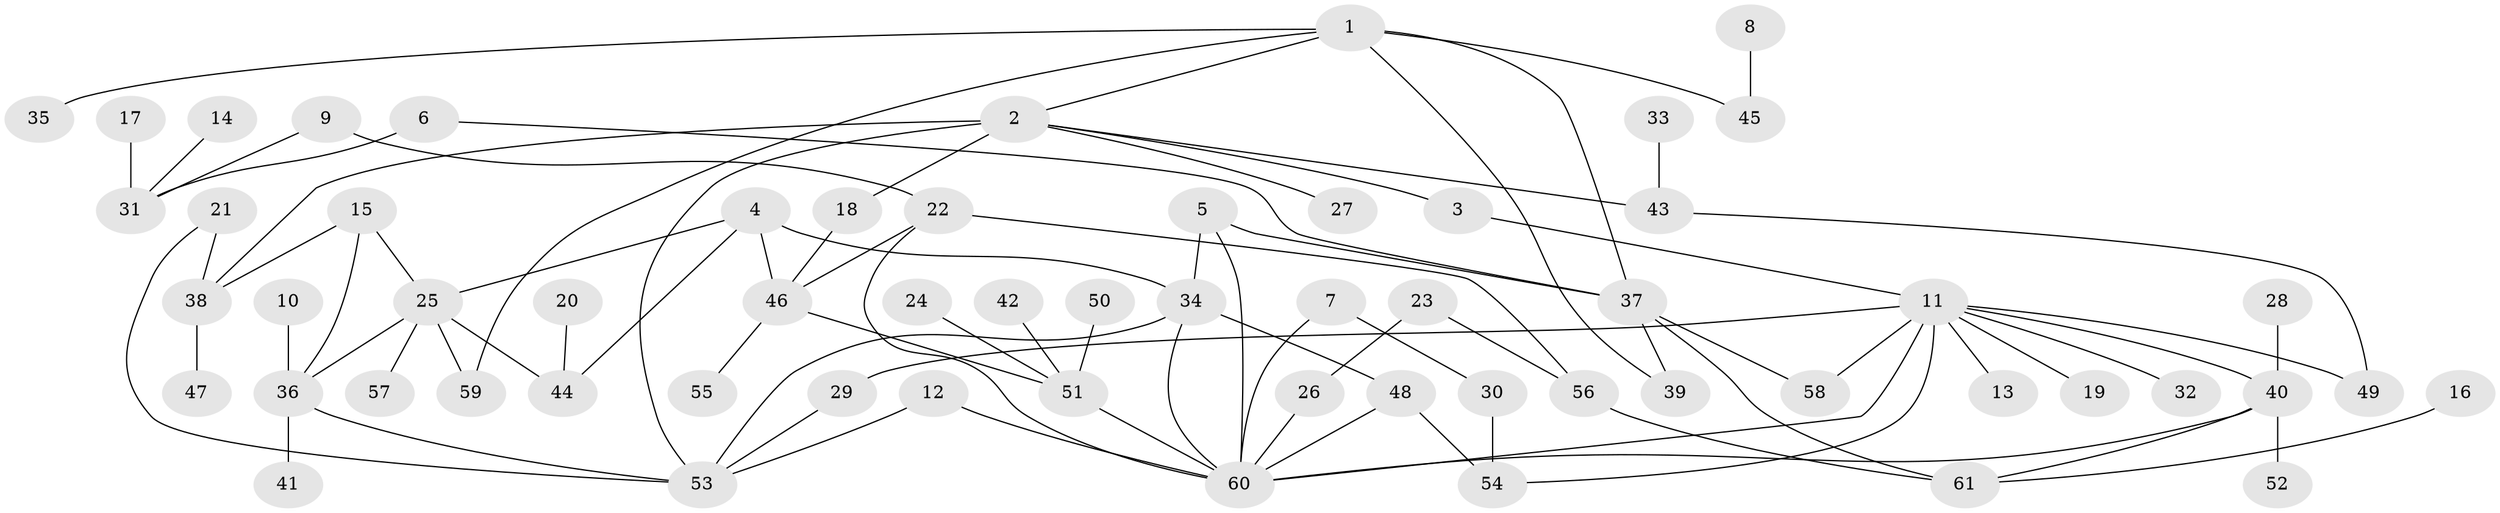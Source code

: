 // original degree distribution, {8: 0.008264462809917356, 2: 0.2975206611570248, 3: 0.17355371900826447, 4: 0.049586776859504134, 7: 0.024793388429752067, 6: 0.01652892561983471, 9: 0.01652892561983471, 5: 0.05785123966942149, 1: 0.35537190082644626}
// Generated by graph-tools (version 1.1) at 2025/49/03/09/25 03:49:26]
// undirected, 61 vertices, 85 edges
graph export_dot {
graph [start="1"]
  node [color=gray90,style=filled];
  1;
  2;
  3;
  4;
  5;
  6;
  7;
  8;
  9;
  10;
  11;
  12;
  13;
  14;
  15;
  16;
  17;
  18;
  19;
  20;
  21;
  22;
  23;
  24;
  25;
  26;
  27;
  28;
  29;
  30;
  31;
  32;
  33;
  34;
  35;
  36;
  37;
  38;
  39;
  40;
  41;
  42;
  43;
  44;
  45;
  46;
  47;
  48;
  49;
  50;
  51;
  52;
  53;
  54;
  55;
  56;
  57;
  58;
  59;
  60;
  61;
  1 -- 2 [weight=1.0];
  1 -- 35 [weight=1.0];
  1 -- 37 [weight=1.0];
  1 -- 39 [weight=1.0];
  1 -- 45 [weight=1.0];
  1 -- 59 [weight=1.0];
  2 -- 3 [weight=1.0];
  2 -- 18 [weight=1.0];
  2 -- 27 [weight=1.0];
  2 -- 38 [weight=2.0];
  2 -- 43 [weight=1.0];
  2 -- 53 [weight=1.0];
  3 -- 11 [weight=1.0];
  4 -- 25 [weight=1.0];
  4 -- 34 [weight=1.0];
  4 -- 44 [weight=1.0];
  4 -- 46 [weight=1.0];
  5 -- 34 [weight=1.0];
  5 -- 37 [weight=1.0];
  5 -- 60 [weight=1.0];
  6 -- 31 [weight=1.0];
  6 -- 37 [weight=1.0];
  7 -- 30 [weight=1.0];
  7 -- 60 [weight=1.0];
  8 -- 45 [weight=1.0];
  9 -- 22 [weight=1.0];
  9 -- 31 [weight=1.0];
  10 -- 36 [weight=1.0];
  11 -- 13 [weight=1.0];
  11 -- 19 [weight=1.0];
  11 -- 29 [weight=1.0];
  11 -- 32 [weight=1.0];
  11 -- 40 [weight=1.0];
  11 -- 49 [weight=1.0];
  11 -- 54 [weight=1.0];
  11 -- 58 [weight=1.0];
  11 -- 60 [weight=2.0];
  12 -- 53 [weight=1.0];
  12 -- 60 [weight=1.0];
  14 -- 31 [weight=1.0];
  15 -- 25 [weight=1.0];
  15 -- 36 [weight=1.0];
  15 -- 38 [weight=1.0];
  16 -- 61 [weight=1.0];
  17 -- 31 [weight=1.0];
  18 -- 46 [weight=1.0];
  20 -- 44 [weight=1.0];
  21 -- 38 [weight=1.0];
  21 -- 53 [weight=1.0];
  22 -- 46 [weight=1.0];
  22 -- 56 [weight=1.0];
  22 -- 60 [weight=1.0];
  23 -- 26 [weight=1.0];
  23 -- 56 [weight=1.0];
  24 -- 51 [weight=1.0];
  25 -- 36 [weight=1.0];
  25 -- 44 [weight=1.0];
  25 -- 57 [weight=1.0];
  25 -- 59 [weight=1.0];
  26 -- 60 [weight=1.0];
  28 -- 40 [weight=1.0];
  29 -- 53 [weight=1.0];
  30 -- 54 [weight=1.0];
  33 -- 43 [weight=1.0];
  34 -- 48 [weight=1.0];
  34 -- 53 [weight=1.0];
  34 -- 60 [weight=1.0];
  36 -- 41 [weight=1.0];
  36 -- 53 [weight=1.0];
  37 -- 39 [weight=1.0];
  37 -- 58 [weight=1.0];
  37 -- 61 [weight=1.0];
  38 -- 47 [weight=1.0];
  40 -- 52 [weight=1.0];
  40 -- 60 [weight=1.0];
  40 -- 61 [weight=1.0];
  42 -- 51 [weight=1.0];
  43 -- 49 [weight=1.0];
  46 -- 51 [weight=1.0];
  46 -- 55 [weight=1.0];
  48 -- 54 [weight=1.0];
  48 -- 60 [weight=1.0];
  50 -- 51 [weight=1.0];
  51 -- 60 [weight=1.0];
  56 -- 61 [weight=1.0];
}
